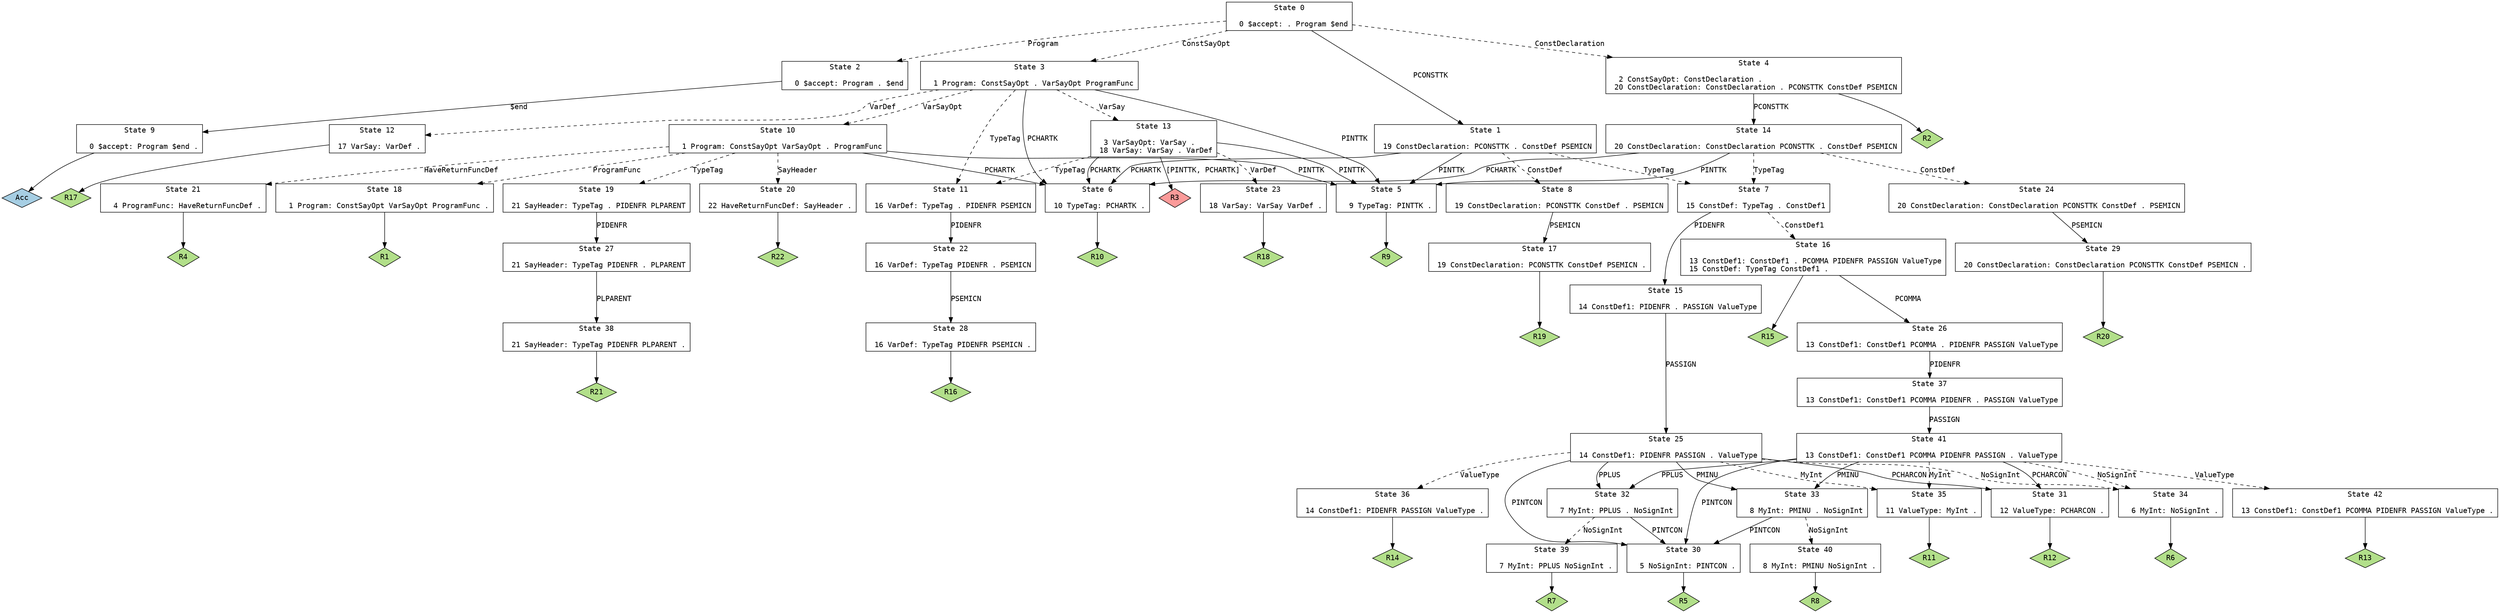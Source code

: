 // 由 GNU Bison 3.0.4 生成。
// 向 <bug-bison@gnu.org> 报告问题。
// 主页：<http://www.gnu.org/software/bison/>。

digraph "myb.y"
{
  node [fontname = courier, shape = box, colorscheme = paired6]
  edge [fontname = courier]

  0 [label="State 0\n\l  0 $accept: . Program $end\l"]
  0 -> 1 [style=solid label="PCONSTTK"]
  0 -> 2 [style=dashed label="Program"]
  0 -> 3 [style=dashed label="ConstSayOpt"]
  0 -> 4 [style=dashed label="ConstDeclaration"]
  1 [label="State 1\n\l 19 ConstDeclaration: PCONSTTK . ConstDef PSEMICN\l"]
  1 -> 5 [style=solid label="PINTTK"]
  1 -> 6 [style=solid label="PCHARTK"]
  1 -> 7 [style=dashed label="TypeTag"]
  1 -> 8 [style=dashed label="ConstDef"]
  2 [label="State 2\n\l  0 $accept: Program . $end\l"]
  2 -> 9 [style=solid label="$end"]
  3 [label="State 3\n\l  1 Program: ConstSayOpt . VarSayOpt ProgramFunc\l"]
  3 -> 5 [style=solid label="PINTTK"]
  3 -> 6 [style=solid label="PCHARTK"]
  3 -> 10 [style=dashed label="VarSayOpt"]
  3 -> 11 [style=dashed label="TypeTag"]
  3 -> 12 [style=dashed label="VarDef"]
  3 -> 13 [style=dashed label="VarSay"]
  4 [label="State 4\n\l  2 ConstSayOpt: ConstDeclaration .\l 20 ConstDeclaration: ConstDeclaration . PCONSTTK ConstDef PSEMICN\l"]
  4 -> 14 [style=solid label="PCONSTTK"]
  4 -> "4R2" [style=solid]
 "4R2" [label="R2", fillcolor=3, shape=diamond, style=filled]
  5 [label="State 5\n\l  9 TypeTag: PINTTK .\l"]
  5 -> "5R9" [style=solid]
 "5R9" [label="R9", fillcolor=3, shape=diamond, style=filled]
  6 [label="State 6\n\l 10 TypeTag: PCHARTK .\l"]
  6 -> "6R10" [style=solid]
 "6R10" [label="R10", fillcolor=3, shape=diamond, style=filled]
  7 [label="State 7\n\l 15 ConstDef: TypeTag . ConstDef1\l"]
  7 -> 15 [style=solid label="PIDENFR"]
  7 -> 16 [style=dashed label="ConstDef1"]
  8 [label="State 8\n\l 19 ConstDeclaration: PCONSTTK ConstDef . PSEMICN\l"]
  8 -> 17 [style=solid label="PSEMICN"]
  9 [label="State 9\n\l  0 $accept: Program $end .\l"]
  9 -> "9R0" [style=solid]
 "9R0" [label="Acc", fillcolor=1, shape=diamond, style=filled]
  10 [label="State 10\n\l  1 Program: ConstSayOpt VarSayOpt . ProgramFunc\l"]
  10 -> 5 [style=solid label="PINTTK"]
  10 -> 6 [style=solid label="PCHARTK"]
  10 -> 18 [style=dashed label="ProgramFunc"]
  10 -> 19 [style=dashed label="TypeTag"]
  10 -> 20 [style=dashed label="SayHeader"]
  10 -> 21 [style=dashed label="HaveReturnFuncDef"]
  11 [label="State 11\n\l 16 VarDef: TypeTag . PIDENFR PSEMICN\l"]
  11 -> 22 [style=solid label="PIDENFR"]
  12 [label="State 12\n\l 17 VarSay: VarDef .\l"]
  12 -> "12R17" [style=solid]
 "12R17" [label="R17", fillcolor=3, shape=diamond, style=filled]
  13 [label="State 13\n\l  3 VarSayOpt: VarSay .\l 18 VarSay: VarSay . VarDef\l"]
  13 -> 5 [style=solid label="PINTTK"]
  13 -> 6 [style=solid label="PCHARTK"]
  13 -> 11 [style=dashed label="TypeTag"]
  13 -> 23 [style=dashed label="VarDef"]
  13 -> "13R3d" [label="[PINTTK, PCHARTK]", style=solid]
 "13R3d" [label="R3", fillcolor=5, shape=diamond, style=filled]
  14 [label="State 14\n\l 20 ConstDeclaration: ConstDeclaration PCONSTTK . ConstDef PSEMICN\l"]
  14 -> 5 [style=solid label="PINTTK"]
  14 -> 6 [style=solid label="PCHARTK"]
  14 -> 7 [style=dashed label="TypeTag"]
  14 -> 24 [style=dashed label="ConstDef"]
  15 [label="State 15\n\l 14 ConstDef1: PIDENFR . PASSIGN ValueType\l"]
  15 -> 25 [style=solid label="PASSIGN"]
  16 [label="State 16\n\l 13 ConstDef1: ConstDef1 . PCOMMA PIDENFR PASSIGN ValueType\l 15 ConstDef: TypeTag ConstDef1 .\l"]
  16 -> 26 [style=solid label="PCOMMA"]
  16 -> "16R15" [style=solid]
 "16R15" [label="R15", fillcolor=3, shape=diamond, style=filled]
  17 [label="State 17\n\l 19 ConstDeclaration: PCONSTTK ConstDef PSEMICN .\l"]
  17 -> "17R19" [style=solid]
 "17R19" [label="R19", fillcolor=3, shape=diamond, style=filled]
  18 [label="State 18\n\l  1 Program: ConstSayOpt VarSayOpt ProgramFunc .\l"]
  18 -> "18R1" [style=solid]
 "18R1" [label="R1", fillcolor=3, shape=diamond, style=filled]
  19 [label="State 19\n\l 21 SayHeader: TypeTag . PIDENFR PLPARENT\l"]
  19 -> 27 [style=solid label="PIDENFR"]
  20 [label="State 20\n\l 22 HaveReturnFuncDef: SayHeader .\l"]
  20 -> "20R22" [style=solid]
 "20R22" [label="R22", fillcolor=3, shape=diamond, style=filled]
  21 [label="State 21\n\l  4 ProgramFunc: HaveReturnFuncDef .\l"]
  21 -> "21R4" [style=solid]
 "21R4" [label="R4", fillcolor=3, shape=diamond, style=filled]
  22 [label="State 22\n\l 16 VarDef: TypeTag PIDENFR . PSEMICN\l"]
  22 -> 28 [style=solid label="PSEMICN"]
  23 [label="State 23\n\l 18 VarSay: VarSay VarDef .\l"]
  23 -> "23R18" [style=solid]
 "23R18" [label="R18", fillcolor=3, shape=diamond, style=filled]
  24 [label="State 24\n\l 20 ConstDeclaration: ConstDeclaration PCONSTTK ConstDef . PSEMICN\l"]
  24 -> 29 [style=solid label="PSEMICN"]
  25 [label="State 25\n\l 14 ConstDef1: PIDENFR PASSIGN . ValueType\l"]
  25 -> 30 [style=solid label="PINTCON"]
  25 -> 31 [style=solid label="PCHARCON"]
  25 -> 32 [style=solid label="PPLUS"]
  25 -> 33 [style=solid label="PMINU"]
  25 -> 34 [style=dashed label="NoSignInt"]
  25 -> 35 [style=dashed label="MyInt"]
  25 -> 36 [style=dashed label="ValueType"]
  26 [label="State 26\n\l 13 ConstDef1: ConstDef1 PCOMMA . PIDENFR PASSIGN ValueType\l"]
  26 -> 37 [style=solid label="PIDENFR"]
  27 [label="State 27\n\l 21 SayHeader: TypeTag PIDENFR . PLPARENT\l"]
  27 -> 38 [style=solid label="PLPARENT"]
  28 [label="State 28\n\l 16 VarDef: TypeTag PIDENFR PSEMICN .\l"]
  28 -> "28R16" [style=solid]
 "28R16" [label="R16", fillcolor=3, shape=diamond, style=filled]
  29 [label="State 29\n\l 20 ConstDeclaration: ConstDeclaration PCONSTTK ConstDef PSEMICN .\l"]
  29 -> "29R20" [style=solid]
 "29R20" [label="R20", fillcolor=3, shape=diamond, style=filled]
  30 [label="State 30\n\l  5 NoSignInt: PINTCON .\l"]
  30 -> "30R5" [style=solid]
 "30R5" [label="R5", fillcolor=3, shape=diamond, style=filled]
  31 [label="State 31\n\l 12 ValueType: PCHARCON .\l"]
  31 -> "31R12" [style=solid]
 "31R12" [label="R12", fillcolor=3, shape=diamond, style=filled]
  32 [label="State 32\n\l  7 MyInt: PPLUS . NoSignInt\l"]
  32 -> 30 [style=solid label="PINTCON"]
  32 -> 39 [style=dashed label="NoSignInt"]
  33 [label="State 33\n\l  8 MyInt: PMINU . NoSignInt\l"]
  33 -> 30 [style=solid label="PINTCON"]
  33 -> 40 [style=dashed label="NoSignInt"]
  34 [label="State 34\n\l  6 MyInt: NoSignInt .\l"]
  34 -> "34R6" [style=solid]
 "34R6" [label="R6", fillcolor=3, shape=diamond, style=filled]
  35 [label="State 35\n\l 11 ValueType: MyInt .\l"]
  35 -> "35R11" [style=solid]
 "35R11" [label="R11", fillcolor=3, shape=diamond, style=filled]
  36 [label="State 36\n\l 14 ConstDef1: PIDENFR PASSIGN ValueType .\l"]
  36 -> "36R14" [style=solid]
 "36R14" [label="R14", fillcolor=3, shape=diamond, style=filled]
  37 [label="State 37\n\l 13 ConstDef1: ConstDef1 PCOMMA PIDENFR . PASSIGN ValueType\l"]
  37 -> 41 [style=solid label="PASSIGN"]
  38 [label="State 38\n\l 21 SayHeader: TypeTag PIDENFR PLPARENT .\l"]
  38 -> "38R21" [style=solid]
 "38R21" [label="R21", fillcolor=3, shape=diamond, style=filled]
  39 [label="State 39\n\l  7 MyInt: PPLUS NoSignInt .\l"]
  39 -> "39R7" [style=solid]
 "39R7" [label="R7", fillcolor=3, shape=diamond, style=filled]
  40 [label="State 40\n\l  8 MyInt: PMINU NoSignInt .\l"]
  40 -> "40R8" [style=solid]
 "40R8" [label="R8", fillcolor=3, shape=diamond, style=filled]
  41 [label="State 41\n\l 13 ConstDef1: ConstDef1 PCOMMA PIDENFR PASSIGN . ValueType\l"]
  41 -> 30 [style=solid label="PINTCON"]
  41 -> 31 [style=solid label="PCHARCON"]
  41 -> 32 [style=solid label="PPLUS"]
  41 -> 33 [style=solid label="PMINU"]
  41 -> 34 [style=dashed label="NoSignInt"]
  41 -> 35 [style=dashed label="MyInt"]
  41 -> 42 [style=dashed label="ValueType"]
  42 [label="State 42\n\l 13 ConstDef1: ConstDef1 PCOMMA PIDENFR PASSIGN ValueType .\l"]
  42 -> "42R13" [style=solid]
 "42R13" [label="R13", fillcolor=3, shape=diamond, style=filled]
}
